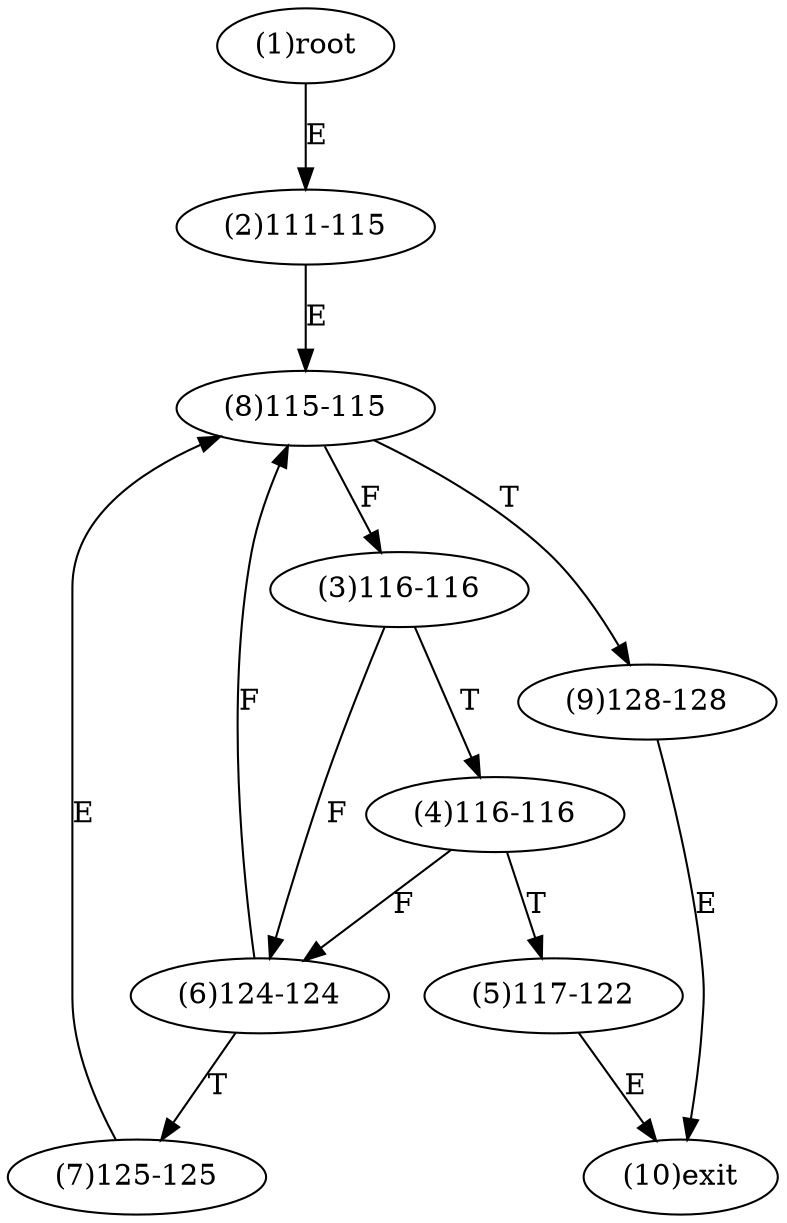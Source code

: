 digraph "" { 
1[ label="(1)root"];
2[ label="(2)111-115"];
3[ label="(3)116-116"];
4[ label="(4)116-116"];
5[ label="(5)117-122"];
6[ label="(6)124-124"];
7[ label="(7)125-125"];
8[ label="(8)115-115"];
9[ label="(9)128-128"];
10[ label="(10)exit"];
1->2[ label="E"];
2->8[ label="E"];
3->6[ label="F"];
3->4[ label="T"];
4->6[ label="F"];
4->5[ label="T"];
5->10[ label="E"];
6->8[ label="F"];
6->7[ label="T"];
7->8[ label="E"];
8->3[ label="F"];
8->9[ label="T"];
9->10[ label="E"];
}
